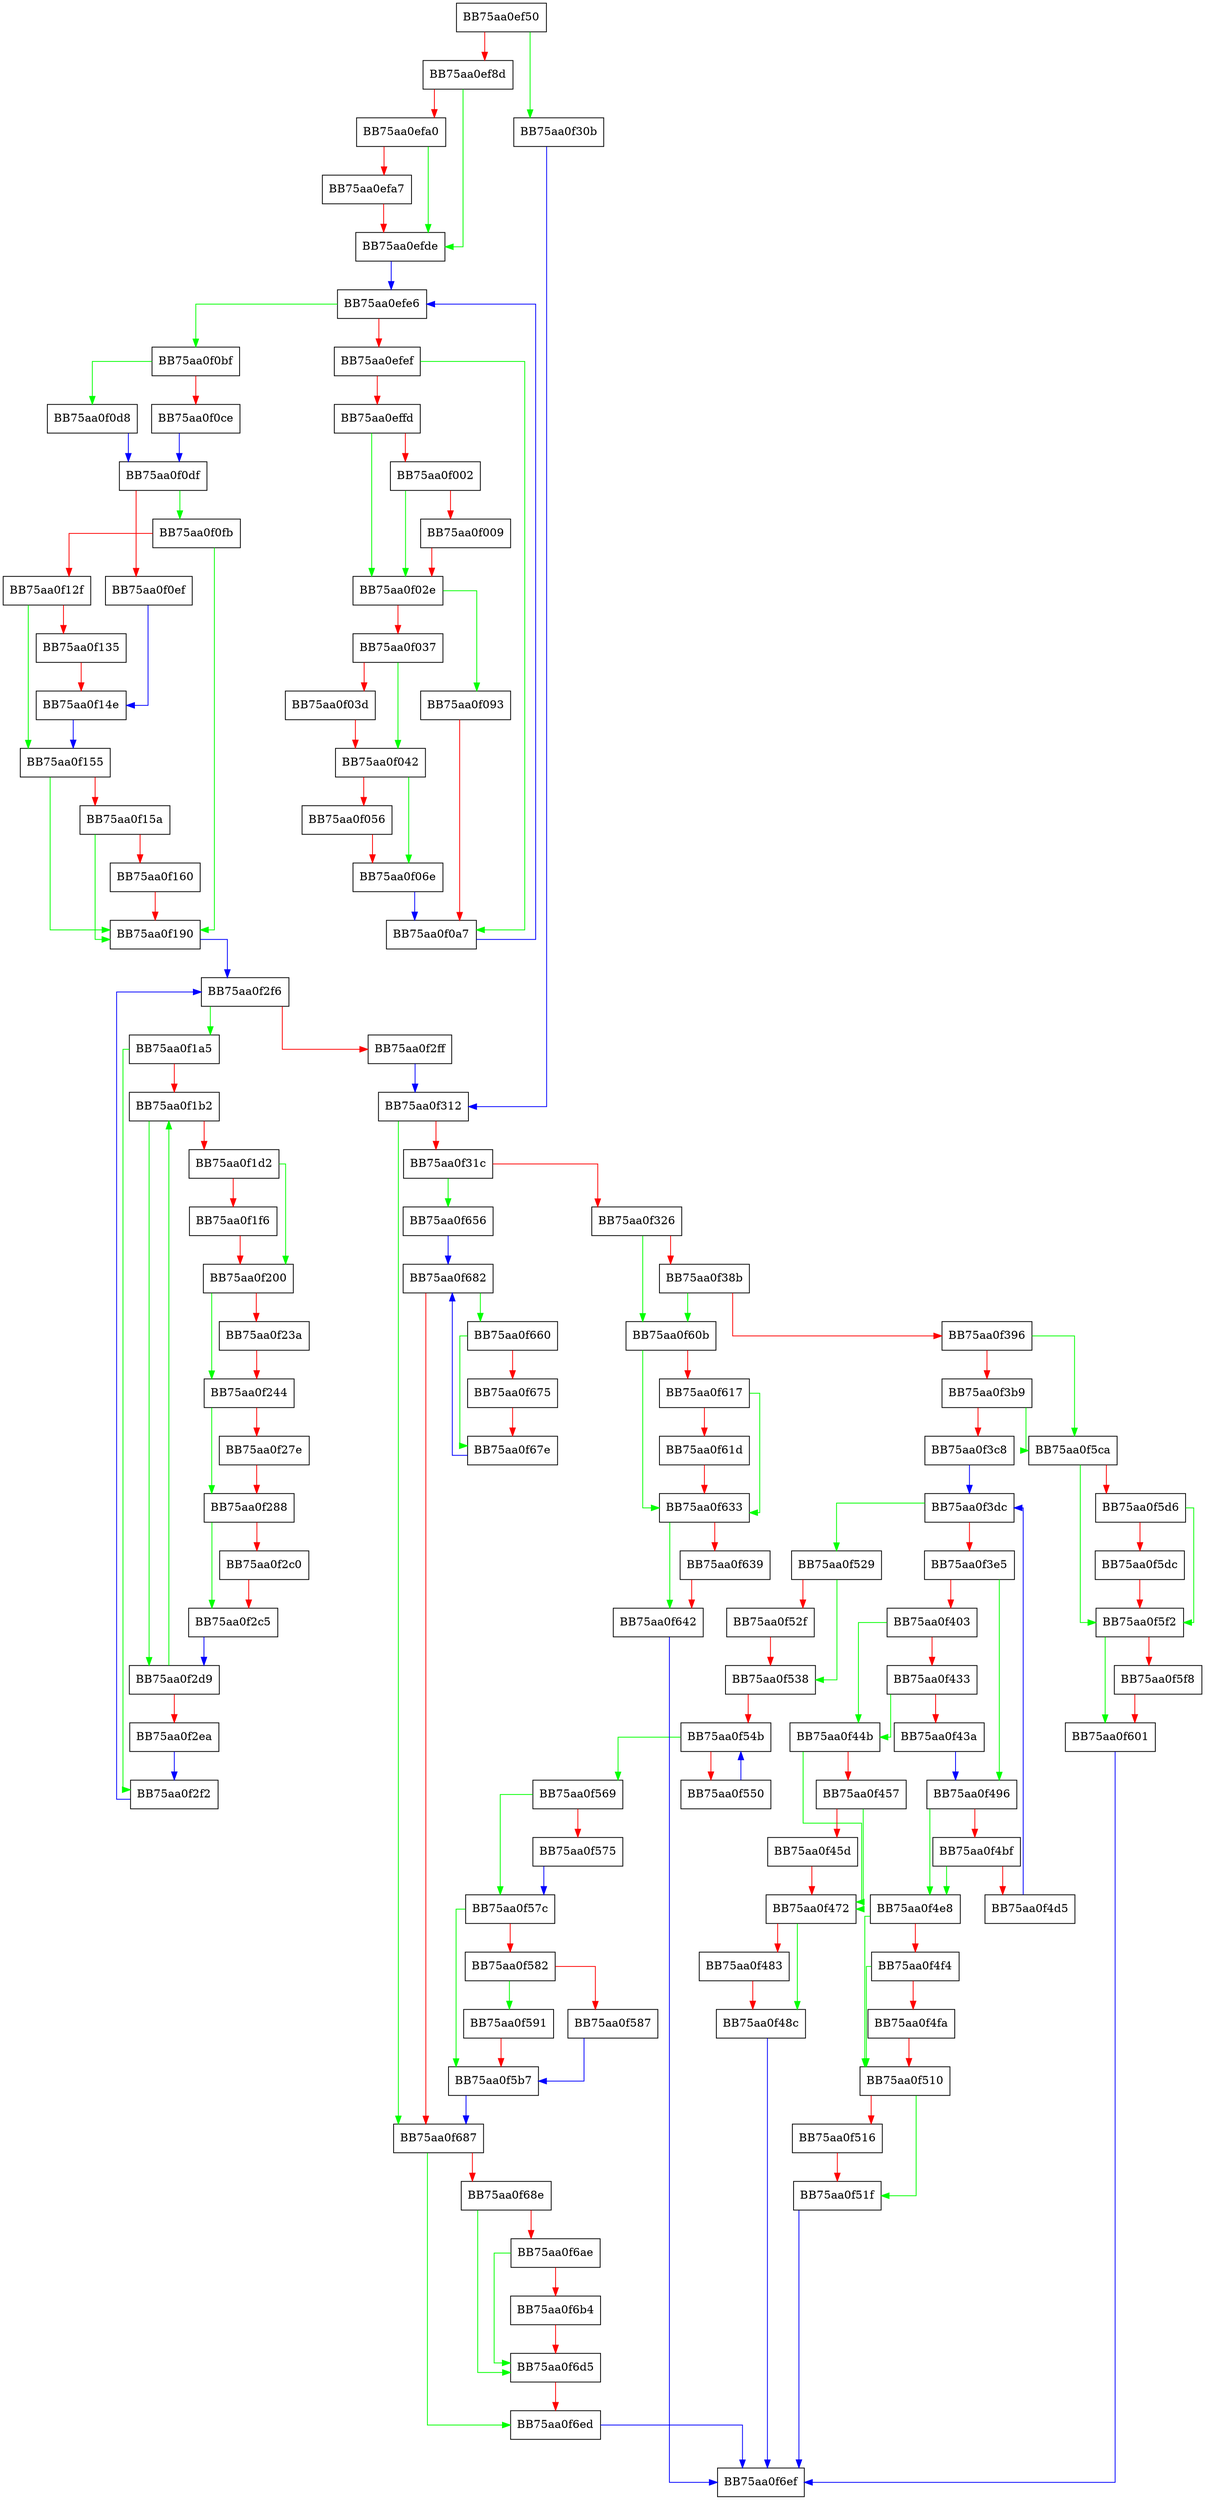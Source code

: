 digraph PostProcessRecordsWorker {
  node [shape="box"];
  graph [splines=ortho];
  BB75aa0ef50 -> BB75aa0f30b [color="green"];
  BB75aa0ef50 -> BB75aa0ef8d [color="red"];
  BB75aa0ef8d -> BB75aa0efde [color="green"];
  BB75aa0ef8d -> BB75aa0efa0 [color="red"];
  BB75aa0efa0 -> BB75aa0efde [color="green"];
  BB75aa0efa0 -> BB75aa0efa7 [color="red"];
  BB75aa0efa7 -> BB75aa0efde [color="red"];
  BB75aa0efde -> BB75aa0efe6 [color="blue"];
  BB75aa0efe6 -> BB75aa0f0bf [color="green"];
  BB75aa0efe6 -> BB75aa0efef [color="red"];
  BB75aa0efef -> BB75aa0f0a7 [color="green"];
  BB75aa0efef -> BB75aa0effd [color="red"];
  BB75aa0effd -> BB75aa0f02e [color="green"];
  BB75aa0effd -> BB75aa0f002 [color="red"];
  BB75aa0f002 -> BB75aa0f02e [color="green"];
  BB75aa0f002 -> BB75aa0f009 [color="red"];
  BB75aa0f009 -> BB75aa0f02e [color="red"];
  BB75aa0f02e -> BB75aa0f093 [color="green"];
  BB75aa0f02e -> BB75aa0f037 [color="red"];
  BB75aa0f037 -> BB75aa0f042 [color="green"];
  BB75aa0f037 -> BB75aa0f03d [color="red"];
  BB75aa0f03d -> BB75aa0f042 [color="red"];
  BB75aa0f042 -> BB75aa0f06e [color="green"];
  BB75aa0f042 -> BB75aa0f056 [color="red"];
  BB75aa0f056 -> BB75aa0f06e [color="red"];
  BB75aa0f06e -> BB75aa0f0a7 [color="blue"];
  BB75aa0f093 -> BB75aa0f0a7 [color="red"];
  BB75aa0f0a7 -> BB75aa0efe6 [color="blue"];
  BB75aa0f0bf -> BB75aa0f0d8 [color="green"];
  BB75aa0f0bf -> BB75aa0f0ce [color="red"];
  BB75aa0f0ce -> BB75aa0f0df [color="blue"];
  BB75aa0f0d8 -> BB75aa0f0df [color="blue"];
  BB75aa0f0df -> BB75aa0f0fb [color="green"];
  BB75aa0f0df -> BB75aa0f0ef [color="red"];
  BB75aa0f0ef -> BB75aa0f14e [color="blue"];
  BB75aa0f0fb -> BB75aa0f190 [color="green"];
  BB75aa0f0fb -> BB75aa0f12f [color="red"];
  BB75aa0f12f -> BB75aa0f155 [color="green"];
  BB75aa0f12f -> BB75aa0f135 [color="red"];
  BB75aa0f135 -> BB75aa0f14e [color="red"];
  BB75aa0f14e -> BB75aa0f155 [color="blue"];
  BB75aa0f155 -> BB75aa0f190 [color="green"];
  BB75aa0f155 -> BB75aa0f15a [color="red"];
  BB75aa0f15a -> BB75aa0f190 [color="green"];
  BB75aa0f15a -> BB75aa0f160 [color="red"];
  BB75aa0f160 -> BB75aa0f190 [color="red"];
  BB75aa0f190 -> BB75aa0f2f6 [color="blue"];
  BB75aa0f1a5 -> BB75aa0f2f2 [color="green"];
  BB75aa0f1a5 -> BB75aa0f1b2 [color="red"];
  BB75aa0f1b2 -> BB75aa0f2d9 [color="green"];
  BB75aa0f1b2 -> BB75aa0f1d2 [color="red"];
  BB75aa0f1d2 -> BB75aa0f200 [color="green"];
  BB75aa0f1d2 -> BB75aa0f1f6 [color="red"];
  BB75aa0f1f6 -> BB75aa0f200 [color="red"];
  BB75aa0f200 -> BB75aa0f244 [color="green"];
  BB75aa0f200 -> BB75aa0f23a [color="red"];
  BB75aa0f23a -> BB75aa0f244 [color="red"];
  BB75aa0f244 -> BB75aa0f288 [color="green"];
  BB75aa0f244 -> BB75aa0f27e [color="red"];
  BB75aa0f27e -> BB75aa0f288 [color="red"];
  BB75aa0f288 -> BB75aa0f2c5 [color="green"];
  BB75aa0f288 -> BB75aa0f2c0 [color="red"];
  BB75aa0f2c0 -> BB75aa0f2c5 [color="red"];
  BB75aa0f2c5 -> BB75aa0f2d9 [color="blue"];
  BB75aa0f2d9 -> BB75aa0f1b2 [color="green"];
  BB75aa0f2d9 -> BB75aa0f2ea [color="red"];
  BB75aa0f2ea -> BB75aa0f2f2 [color="blue"];
  BB75aa0f2f2 -> BB75aa0f2f6 [color="blue"];
  BB75aa0f2f6 -> BB75aa0f1a5 [color="green"];
  BB75aa0f2f6 -> BB75aa0f2ff [color="red"];
  BB75aa0f2ff -> BB75aa0f312 [color="blue"];
  BB75aa0f30b -> BB75aa0f312 [color="blue"];
  BB75aa0f312 -> BB75aa0f687 [color="green"];
  BB75aa0f312 -> BB75aa0f31c [color="red"];
  BB75aa0f31c -> BB75aa0f656 [color="green"];
  BB75aa0f31c -> BB75aa0f326 [color="red"];
  BB75aa0f326 -> BB75aa0f60b [color="green"];
  BB75aa0f326 -> BB75aa0f38b [color="red"];
  BB75aa0f38b -> BB75aa0f60b [color="green"];
  BB75aa0f38b -> BB75aa0f396 [color="red"];
  BB75aa0f396 -> BB75aa0f5ca [color="green"];
  BB75aa0f396 -> BB75aa0f3b9 [color="red"];
  BB75aa0f3b9 -> BB75aa0f5ca [color="green"];
  BB75aa0f3b9 -> BB75aa0f3c8 [color="red"];
  BB75aa0f3c8 -> BB75aa0f3dc [color="blue"];
  BB75aa0f3dc -> BB75aa0f529 [color="green"];
  BB75aa0f3dc -> BB75aa0f3e5 [color="red"];
  BB75aa0f3e5 -> BB75aa0f496 [color="green"];
  BB75aa0f3e5 -> BB75aa0f403 [color="red"];
  BB75aa0f403 -> BB75aa0f44b [color="green"];
  BB75aa0f403 -> BB75aa0f433 [color="red"];
  BB75aa0f433 -> BB75aa0f44b [color="green"];
  BB75aa0f433 -> BB75aa0f43a [color="red"];
  BB75aa0f43a -> BB75aa0f496 [color="blue"];
  BB75aa0f44b -> BB75aa0f472 [color="green"];
  BB75aa0f44b -> BB75aa0f457 [color="red"];
  BB75aa0f457 -> BB75aa0f472 [color="green"];
  BB75aa0f457 -> BB75aa0f45d [color="red"];
  BB75aa0f45d -> BB75aa0f472 [color="red"];
  BB75aa0f472 -> BB75aa0f48c [color="green"];
  BB75aa0f472 -> BB75aa0f483 [color="red"];
  BB75aa0f483 -> BB75aa0f48c [color="red"];
  BB75aa0f48c -> BB75aa0f6ef [color="blue"];
  BB75aa0f496 -> BB75aa0f4e8 [color="green"];
  BB75aa0f496 -> BB75aa0f4bf [color="red"];
  BB75aa0f4bf -> BB75aa0f4e8 [color="green"];
  BB75aa0f4bf -> BB75aa0f4d5 [color="red"];
  BB75aa0f4d5 -> BB75aa0f3dc [color="blue"];
  BB75aa0f4e8 -> BB75aa0f510 [color="green"];
  BB75aa0f4e8 -> BB75aa0f4f4 [color="red"];
  BB75aa0f4f4 -> BB75aa0f510 [color="green"];
  BB75aa0f4f4 -> BB75aa0f4fa [color="red"];
  BB75aa0f4fa -> BB75aa0f510 [color="red"];
  BB75aa0f510 -> BB75aa0f51f [color="green"];
  BB75aa0f510 -> BB75aa0f516 [color="red"];
  BB75aa0f516 -> BB75aa0f51f [color="red"];
  BB75aa0f51f -> BB75aa0f6ef [color="blue"];
  BB75aa0f529 -> BB75aa0f538 [color="green"];
  BB75aa0f529 -> BB75aa0f52f [color="red"];
  BB75aa0f52f -> BB75aa0f538 [color="red"];
  BB75aa0f538 -> BB75aa0f54b [color="red"];
  BB75aa0f54b -> BB75aa0f569 [color="green"];
  BB75aa0f54b -> BB75aa0f550 [color="red"];
  BB75aa0f550 -> BB75aa0f54b [color="blue"];
  BB75aa0f569 -> BB75aa0f57c [color="green"];
  BB75aa0f569 -> BB75aa0f575 [color="red"];
  BB75aa0f575 -> BB75aa0f57c [color="blue"];
  BB75aa0f57c -> BB75aa0f5b7 [color="green"];
  BB75aa0f57c -> BB75aa0f582 [color="red"];
  BB75aa0f582 -> BB75aa0f591 [color="green"];
  BB75aa0f582 -> BB75aa0f587 [color="red"];
  BB75aa0f587 -> BB75aa0f5b7 [color="blue"];
  BB75aa0f591 -> BB75aa0f5b7 [color="red"];
  BB75aa0f5b7 -> BB75aa0f687 [color="blue"];
  BB75aa0f5ca -> BB75aa0f5f2 [color="green"];
  BB75aa0f5ca -> BB75aa0f5d6 [color="red"];
  BB75aa0f5d6 -> BB75aa0f5f2 [color="green"];
  BB75aa0f5d6 -> BB75aa0f5dc [color="red"];
  BB75aa0f5dc -> BB75aa0f5f2 [color="red"];
  BB75aa0f5f2 -> BB75aa0f601 [color="green"];
  BB75aa0f5f2 -> BB75aa0f5f8 [color="red"];
  BB75aa0f5f8 -> BB75aa0f601 [color="red"];
  BB75aa0f601 -> BB75aa0f6ef [color="blue"];
  BB75aa0f60b -> BB75aa0f633 [color="green"];
  BB75aa0f60b -> BB75aa0f617 [color="red"];
  BB75aa0f617 -> BB75aa0f633 [color="green"];
  BB75aa0f617 -> BB75aa0f61d [color="red"];
  BB75aa0f61d -> BB75aa0f633 [color="red"];
  BB75aa0f633 -> BB75aa0f642 [color="green"];
  BB75aa0f633 -> BB75aa0f639 [color="red"];
  BB75aa0f639 -> BB75aa0f642 [color="red"];
  BB75aa0f642 -> BB75aa0f6ef [color="blue"];
  BB75aa0f656 -> BB75aa0f682 [color="blue"];
  BB75aa0f660 -> BB75aa0f67e [color="green"];
  BB75aa0f660 -> BB75aa0f675 [color="red"];
  BB75aa0f675 -> BB75aa0f67e [color="red"];
  BB75aa0f67e -> BB75aa0f682 [color="blue"];
  BB75aa0f682 -> BB75aa0f660 [color="green"];
  BB75aa0f682 -> BB75aa0f687 [color="red"];
  BB75aa0f687 -> BB75aa0f6ed [color="green"];
  BB75aa0f687 -> BB75aa0f68e [color="red"];
  BB75aa0f68e -> BB75aa0f6d5 [color="green"];
  BB75aa0f68e -> BB75aa0f6ae [color="red"];
  BB75aa0f6ae -> BB75aa0f6d5 [color="green"];
  BB75aa0f6ae -> BB75aa0f6b4 [color="red"];
  BB75aa0f6b4 -> BB75aa0f6d5 [color="red"];
  BB75aa0f6d5 -> BB75aa0f6ed [color="red"];
  BB75aa0f6ed -> BB75aa0f6ef [color="blue"];
}